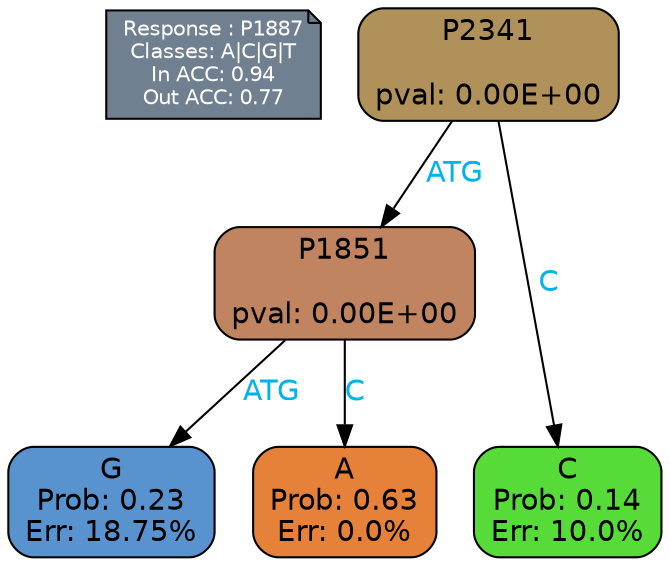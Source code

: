 digraph Tree {
node [shape=box, style="filled, rounded", color="black", fontname=helvetica] ;
graph [ranksep=equally, splines=polylines, bgcolor=transparent, dpi=600] ;
edge [fontname=helvetica] ;
LEGEND [label="Response : P1887
Classes: A|C|G|T
In ACC: 0.94
Out ACC: 0.77
",shape=note,align=left,style=filled,fillcolor="slategray",fontcolor="white",fontsize=10];1 [label="P2341

pval: 0.00E+00", fillcolor="#b1915a"] ;
2 [label="P1851

pval: 0.00E+00", fillcolor="#c08560"] ;
3 [label="G
Prob: 0.23
Err: 18.75%", fillcolor="#5893cf"] ;
4 [label="A
Prob: 0.63
Err: 0.0%", fillcolor="#e58139"] ;
5 [label="C
Prob: 0.14
Err: 10.0%", fillcolor="#56db39"] ;
1 -> 2 [label="ATG",fontcolor=deepskyblue2] ;
1 -> 5 [label="C",fontcolor=deepskyblue2] ;
2 -> 3 [label="ATG",fontcolor=deepskyblue2] ;
2 -> 4 [label="C",fontcolor=deepskyblue2] ;
{rank = same; 3;4;5;}{rank = same; LEGEND;1;}}